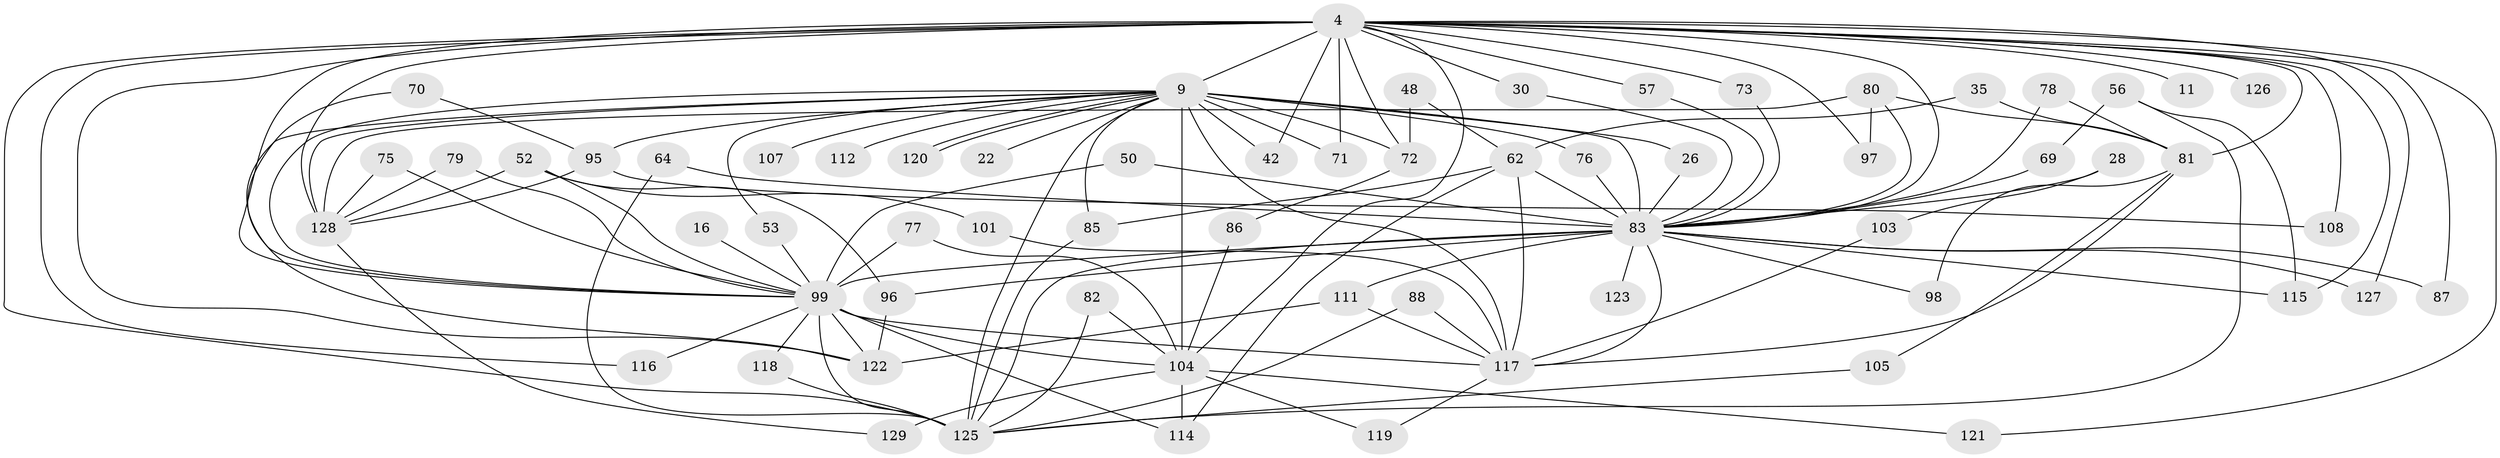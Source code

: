 // original degree distribution, {30: 0.007751937984496124, 23: 0.007751937984496124, 18: 0.023255813953488372, 28: 0.015503875968992248, 25: 0.007751937984496124, 14: 0.007751937984496124, 17: 0.007751937984496124, 2: 0.5348837209302325, 5: 0.03875968992248062, 7: 0.023255813953488372, 4: 0.11627906976744186, 8: 0.015503875968992248, 9: 0.007751937984496124, 6: 0.015503875968992248, 3: 0.17054263565891473}
// Generated by graph-tools (version 1.1) at 2025/43/03/09/25 04:43:39]
// undirected, 64 vertices, 128 edges
graph export_dot {
graph [start="1"]
  node [color=gray90,style=filled];
  4 [super="+2"];
  9 [super="+1"];
  11;
  16;
  22;
  26;
  28;
  30;
  35;
  42;
  48;
  50;
  52 [super="+37"];
  53;
  56;
  57;
  62 [super="+25"];
  64;
  69;
  70;
  71;
  72 [super="+36+51"];
  73;
  75;
  76;
  77;
  78;
  79;
  80 [super="+46"];
  81 [super="+27+18"];
  82;
  83 [super="+33+49+21+66+6"];
  85 [super="+43"];
  86;
  87;
  88;
  95 [super="+67+63"];
  96 [super="+94"];
  97 [super="+93"];
  98;
  99 [super="+89+17"];
  101;
  103;
  104 [super="+38+65"];
  105;
  107;
  108;
  111 [super="+84"];
  112;
  114 [super="+68"];
  115 [super="+90"];
  116;
  117 [super="+110+113+92"];
  118;
  119;
  120;
  121;
  122 [super="+106+41+109"];
  123;
  125 [super="+24+8+124"];
  126;
  127;
  128 [super="+29+60"];
  129 [super="+100"];
  4 -- 9 [weight=4];
  4 -- 11 [weight=2];
  4 -- 42;
  4 -- 57;
  4 -- 71;
  4 -- 73;
  4 -- 87;
  4 -- 108;
  4 -- 115;
  4 -- 126 [weight=2];
  4 -- 30;
  4 -- 97 [weight=2];
  4 -- 116;
  4 -- 121;
  4 -- 122 [weight=3];
  4 -- 127;
  4 -- 72 [weight=2];
  4 -- 125 [weight=5];
  4 -- 104;
  4 -- 83 [weight=4];
  4 -- 99 [weight=5];
  4 -- 81 [weight=3];
  4 -- 128 [weight=4];
  9 -- 71;
  9 -- 72 [weight=2];
  9 -- 76;
  9 -- 95 [weight=3];
  9 -- 104 [weight=6];
  9 -- 107 [weight=2];
  9 -- 120;
  9 -- 120;
  9 -- 125 [weight=6];
  9 -- 22;
  9 -- 26;
  9 -- 42;
  9 -- 112;
  9 -- 53;
  9 -- 83 [weight=6];
  9 -- 85;
  9 -- 117 [weight=7];
  9 -- 122;
  9 -- 128 [weight=2];
  9 -- 99 [weight=5];
  16 -- 99 [weight=2];
  26 -- 83;
  28 -- 103;
  28 -- 83 [weight=2];
  30 -- 83;
  35 -- 62;
  35 -- 81;
  48 -- 62;
  48 -- 72;
  50 -- 83;
  50 -- 99;
  52 -- 96;
  52 -- 101;
  52 -- 128;
  52 -- 99 [weight=2];
  53 -- 99;
  56 -- 69;
  56 -- 125 [weight=2];
  56 -- 115;
  57 -- 83;
  62 -- 114;
  62 -- 85;
  62 -- 83 [weight=3];
  62 -- 117;
  64 -- 125;
  64 -- 83;
  69 -- 83;
  70 -- 95;
  70 -- 99;
  72 -- 86;
  73 -- 83;
  75 -- 128;
  75 -- 99;
  76 -- 83;
  77 -- 104;
  77 -- 99;
  78 -- 83;
  78 -- 81;
  79 -- 128;
  79 -- 99;
  80 -- 83;
  80 -- 97;
  80 -- 81;
  80 -- 128;
  81 -- 98;
  81 -- 117;
  81 -- 105;
  82 -- 125;
  82 -- 104;
  83 -- 125 [weight=6];
  83 -- 127;
  83 -- 123 [weight=2];
  83 -- 87;
  83 -- 98;
  83 -- 111;
  83 -- 115;
  83 -- 96;
  83 -- 117;
  83 -- 99 [weight=6];
  85 -- 125;
  86 -- 104;
  88 -- 125;
  88 -- 117;
  95 -- 108;
  95 -- 128;
  96 -- 122;
  99 -- 125 [weight=7];
  99 -- 104;
  99 -- 114;
  99 -- 116;
  99 -- 118;
  99 -- 117 [weight=4];
  99 -- 122 [weight=3];
  101 -- 117;
  103 -- 117;
  104 -- 129 [weight=3];
  104 -- 114;
  104 -- 119;
  104 -- 121;
  105 -- 125;
  111 -- 117;
  111 -- 122 [weight=2];
  117 -- 119;
  118 -- 125;
  128 -- 129;
}
